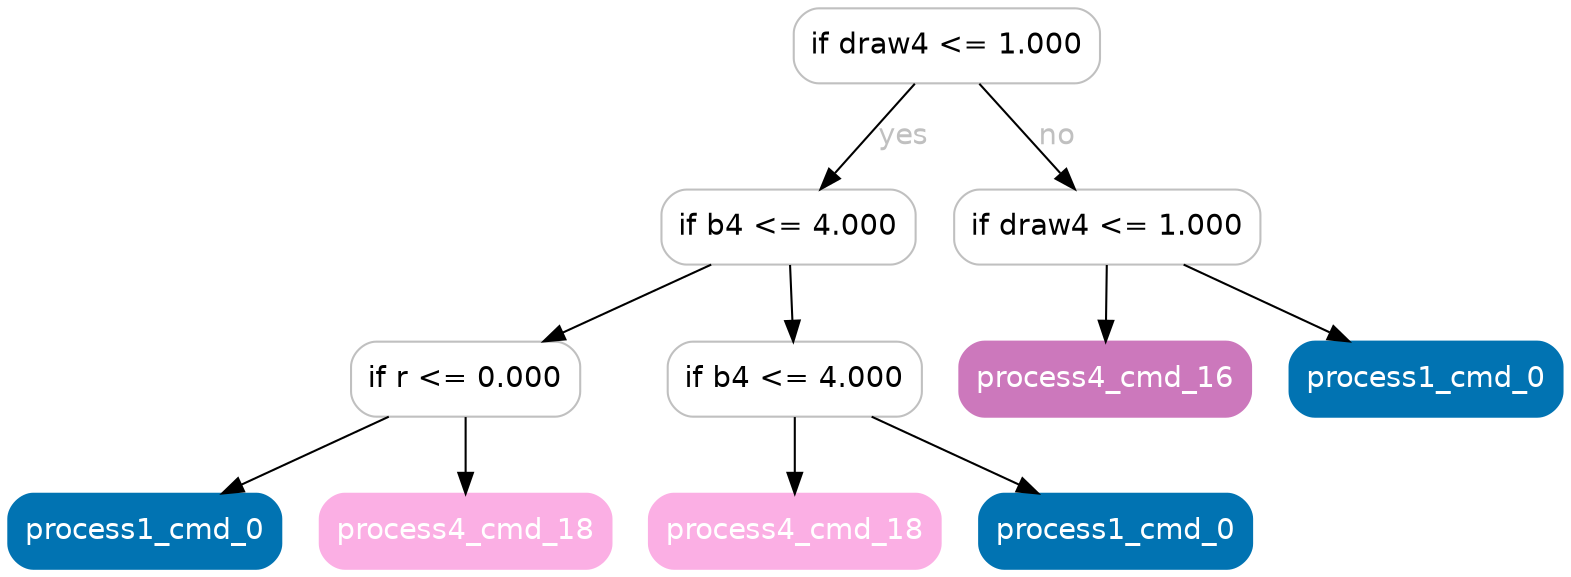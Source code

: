 digraph Tree {
	graph [bb="0,0,746,269"];
	node [color=gray,
		fillcolor=white,
		fontname=helvetica,
		label="\N",
		shape=box,
		style="filled, rounded"
	];
	edge [fontname=helvetica];
	0	[height=0.5,
		label="if draw4 <= 1.000",
		pos="450.5,251",
		width=2.0417];
	1	[height=0.5,
		label="if b4 <= 4.000",
		pos="374.5,164",
		width=1.6944];
	0 -> 1	[fontcolor=gray,
		label=yes,
		lp="430,207.5",
		pos="e,389.86,182.18 435.12,232.8 424.1,220.47 409.08,203.68 396.75,189.89"];
	8	[height=0.5,
		label="if draw4 <= 1.000",
		pos="527.5,164",
		width=2.0417];
	0 -> 8	[fontcolor=gray,
		label=no,
		lp="503.5,207.5",
		pos="e,511.94,182.18 466.08,232.8 477.25,220.47 492.46,203.68 504.95,189.89"];
	2	[height=0.5,
		label="if r <= 0.000",
		pos="219.5,91",
		width=1.5278];
	1 -> 2	[fontcolor=gray,
		pos="e,256.86,109.11 337.37,145.99 315.96,136.19 288.85,123.77 266.02,113.31"];
	5	[height=0.5,
		label="if b4 <= 4.000",
		pos="377.5,91",
		width=1.6944];
	1 -> 5	[fontcolor=gray,
		pos="e,376.78,109.03 375.23,145.81 375.57,137.79 375.98,128.05 376.36,119.07"];
	3	[color="#0173b2",
		fillcolor="#0173b2",
		fontcolor=white,
		height=0.5,
		label=process1_cmd_0,
		pos="65.5,18",
		width=1.8194];
	2 -> 3	[fontcolor=gray,
		pos="e,102.62,36.114 182.61,72.994 161.34,63.186 134.4,50.766 111.72,40.311"];
	4	[color="#fbafe4",
		fillcolor="#fbafe4",
		fontcolor=white,
		height=0.5,
		label=process4_cmd_18,
		pos="219.5,18",
		width=1.9444];
	2 -> 4	[fontcolor=gray,
		pos="e,219.5,36.029 219.5,72.813 219.5,64.789 219.5,55.047 219.5,46.069"];
	6	[color="#fbafe4",
		fillcolor="#fbafe4",
		fontcolor=white,
		height=0.5,
		label=process4_cmd_18,
		pos="377.5,18",
		width=1.9444];
	5 -> 6	[fontcolor=gray,
		pos="e,377.5,36.029 377.5,72.813 377.5,64.789 377.5,55.047 377.5,46.069"];
	7	[color="#0173b2",
		fillcolor="#0173b2",
		fontcolor=white,
		height=0.5,
		label=process1_cmd_0,
		pos="531.5,18",
		width=1.8194];
	5 -> 7	[fontcolor=gray,
		pos="e,494.38,36.114 414.39,72.994 435.66,63.186 462.6,50.766 485.28,40.311"];
	9	[color="#cc78bc",
		fillcolor="#cc78bc",
		fontcolor=white,
		height=0.5,
		label=process4_cmd_16,
		pos="526.5,91",
		width=1.9444];
	8 -> 9	[fontcolor=gray,
		pos="e,526.74,109.03 527.26,145.81 527.14,137.79 527.01,128.05 526.88,119.07"];
	10	[color="#0173b2",
		fillcolor="#0173b2",
		fontcolor=white,
		height=0.5,
		label=process1_cmd_0,
		pos="680.5,91",
		width=1.8194];
	8 -> 10	[fontcolor=gray,
		pos="e,643.62,109.11 564.15,145.99 585.19,136.23 611.81,123.88 634.28,113.45"];
}
